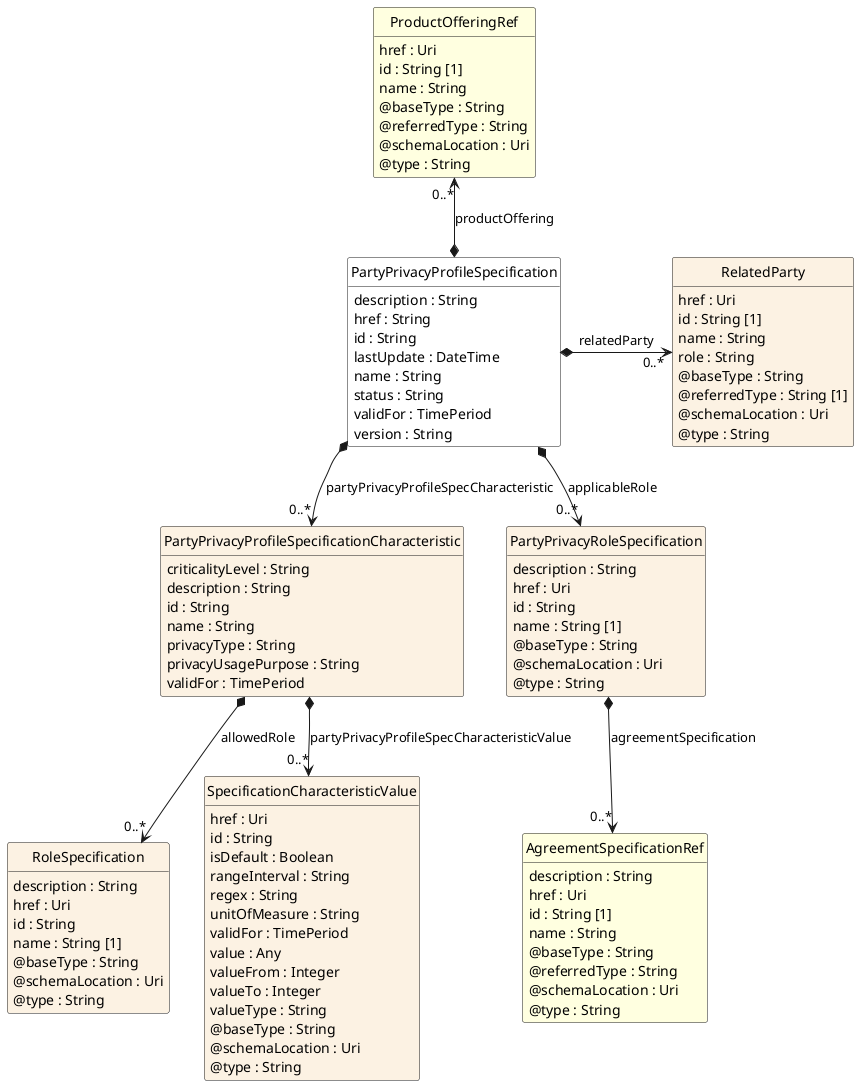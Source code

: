 @startuml
hide circle
hide methods
hide stereotype
show <<Enumeration>> stereotype
skinparam class {
   BackgroundColor<<Enumeration>> #E6F5F7
   BackgroundColor<<Ref>> #FFFFE0
   BackgroundColor<<Pivot>> #FFFFFFF
   BackgroundColor<<SimpleType>> #E2F0DA
   BackgroundColor #FCF2E3
}

class PartyPrivacyProfileSpecification <<Pivot>> {
    description : String
    href : String
    id : String
    lastUpdate : DateTime
    name : String
    status : String
    validFor : TimePeriod
    version : String
}

class ProductOfferingRef  <<Ref>> {
    href : Uri
    id : String [1]
    name : String
    @baseType : String
    @referredType : String
    @schemaLocation : Uri
    @type : String
}

class PartyPrivacyProfileSpecificationCharacteristic  {
    criticalityLevel : String
    description : String
    id : String
    name : String
    privacyType : String
    privacyUsagePurpose : String
    validFor : TimePeriod
}

class RoleSpecification  {
    description : String
    href : Uri
    id : String
    name : String [1]
    @baseType : String
    @schemaLocation : Uri
    @type : String
}

class SpecificationCharacteristicValue  {
    href : Uri
    id : String
    isDefault : Boolean
    rangeInterval : String
    regex : String
    unitOfMeasure : String
    validFor : TimePeriod
    value : Any
    valueFrom : Integer
    valueTo : Integer
    valueType : String
    @baseType : String
    @schemaLocation : Uri
    @type : String
}

class PartyPrivacyRoleSpecification  {
    description : String
    href : Uri
    id : String
    name : String [1]
    @baseType : String
    @schemaLocation : Uri
    @type : String
}

class AgreementSpecificationRef  <<Ref>> {
    description : String
    href : Uri
    id : String [1]
    name : String
    @baseType : String
    @referredType : String
    @schemaLocation : Uri
    @type : String
}

class RelatedParty  {
    href : Uri
    id : String [1]
    name : String
    role : String
    @baseType : String
    @referredType : String [1]
    @schemaLocation : Uri
    @type : String
}

PartyPrivacyProfileSpecification *-right-> "0..*" RelatedParty : relatedParty

ProductOfferingRef "0..*" <--* PartyPrivacyProfileSpecification : productOffering

PartyPrivacyProfileSpecification *-->  "0..*" PartyPrivacyRoleSpecification : applicableRole

PartyPrivacyProfileSpecification *-->  "0..*" PartyPrivacyProfileSpecificationCharacteristic : partyPrivacyProfileSpecCharacteristic

PartyPrivacyProfileSpecificationCharacteristic *-->  "0..*" SpecificationCharacteristicValue : partyPrivacyProfileSpecCharacteristicValue

PartyPrivacyProfileSpecificationCharacteristic *-->  "0..*" RoleSpecification : allowedRole

PartyPrivacyRoleSpecification *-->  "0..*" AgreementSpecificationRef : agreementSpecification

@enduml